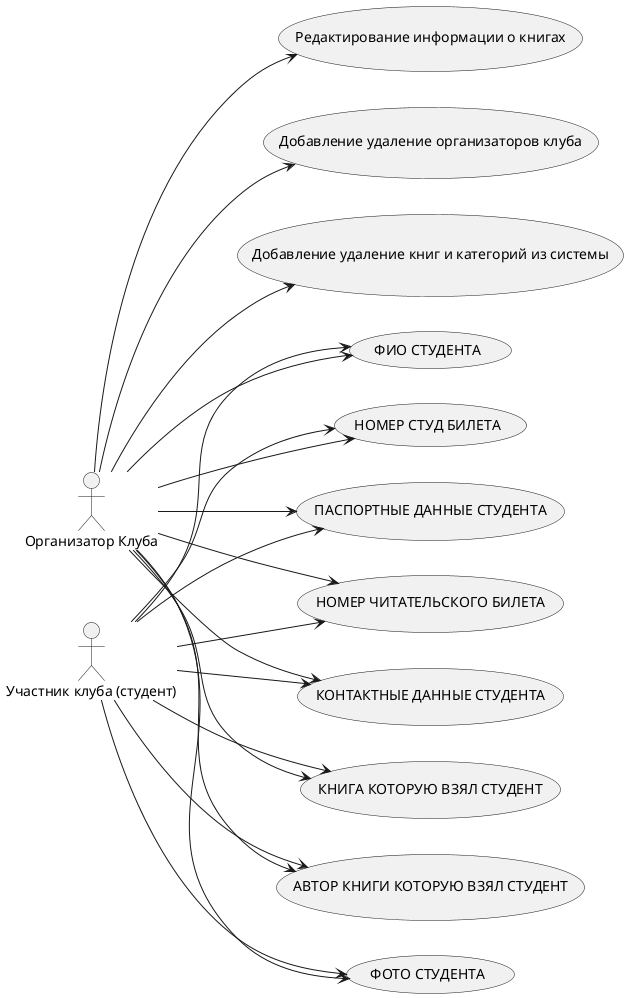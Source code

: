 @startuml

left to right direction

actor "Участник клуба (студент)" as Student
actor "Организатор Клуба" as Organizer

usecase "Редактирование информации о книгах" as UC1
usecase "Добавление удаление организаторов клуба" as UC2
usecase "Добавление удаление книг и категорий из системы" as UC3

usecase "ФОТО СТУДЕНТА" as UC4_1
usecase "ФИО СТУДЕНТА" as UC4_2
usecase "НОМЕР СТУД БИЛЕТА" as UC4_3
usecase "ПАСПОРТНЫЕ ДАННЫЕ СТУДЕНТА" as UC4_4
usecase "НОМЕР ЧИТАТЕЛЬСКОГО БИЛЕТА" as UC4_5
usecase "КОНТАКТНЫЕ ДАННЫЕ СТУДЕНТА" as UC4_6

usecase "КНИГА КОТОРУЮ ВЗЯЛ СТУДЕНТ" as UC5_1
usecase "АВТОР КНИГИ КОТОРУЮ ВЗЯЛ СТУДЕНТ" as UC5_2

Student --> UC4_1
Student --> UC4_2
Student --> UC4_3
Student --> UC4_4
Student --> UC4_5
Student --> UC4_6
Student --> UC5_1
Student --> UC5_2

Organizer --> UC1
Organizer --> UC2
Organizer --> UC3
Organizer --> UC4_1
Organizer --> UC4_2
Organizer --> UC4_3
Organizer --> UC4_4
Organizer --> UC4_5
Organizer --> UC4_6
Organizer --> UC5_1
Organizer --> UC5_2

@enduml

